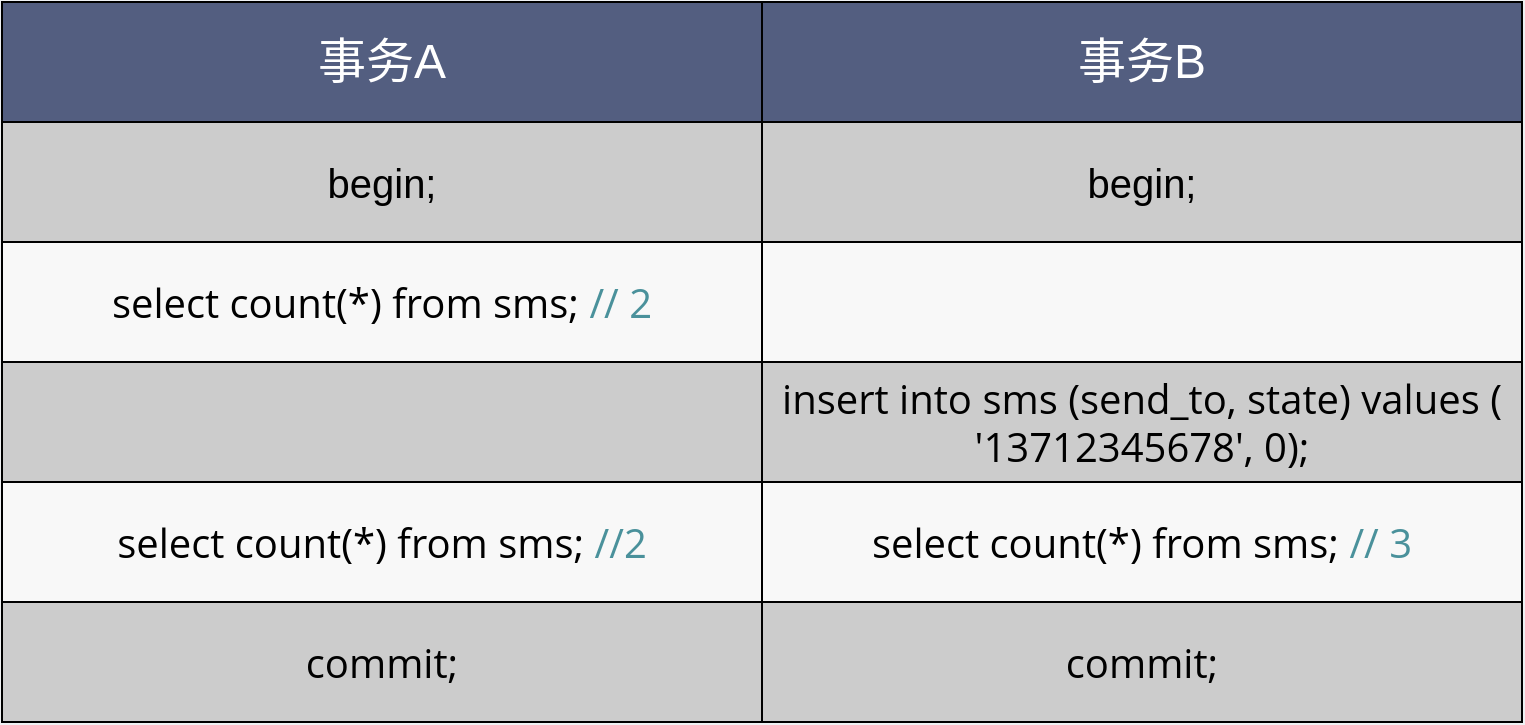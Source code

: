 <mxfile version="19.0.0" type="github"><diagram id="3228e29e-7158-1315-38df-8450db1d8a1d" name="Page-1"><mxGraphModel dx="1236" dy="196" grid="0" gridSize="10" guides="1" tooltips="1" connect="1" arrows="1" fold="1" page="1" pageScale="1" pageWidth="530" pageHeight="470" background="#EFF1F3" math="0" shadow="0"><root><mxCell id="0"/><mxCell id="1" parent="0"/><mxCell id="OGBjxk_xHfaE1EplLFuK-23" value="begin;" style="rounded=0;whiteSpace=wrap;html=1;fillColor=#CCCCCC;gradientColor=none;fontSize=20;labelBackgroundColor=none;fontColor=#000000;" parent="1" vertex="1"><mxGeometry x="150" y="571" width="380" height="60" as="geometry"/></mxCell><mxCell id="OGBjxk_xHfaE1EplLFuK-29" value="&lt;font color=&quot;#ffffff&quot; style=&quot;font-size: 24px;&quot;&gt;事务A&lt;/font&gt;" style="rounded=0;whiteSpace=wrap;html=1;fillColor=#535E80;gradientColor=none;fontSize=24;" parent="1" vertex="1"><mxGeometry x="150" y="511" width="380" height="60" as="geometry"/></mxCell><mxCell id="E5Fr-yn8FIVRKY9gDkfl-8" value="&lt;font color=&quot;#ffffff&quot; style=&quot;font-size: 24px;&quot;&gt;事务B&lt;/font&gt;" style="rounded=0;whiteSpace=wrap;html=1;fillColor=#535E80;gradientColor=none;fontSize=24;" parent="1" vertex="1"><mxGeometry x="530" y="511" width="380" height="60" as="geometry"/></mxCell><mxCell id="E5Fr-yn8FIVRKY9gDkfl-9" value="begin;" style="rounded=0;whiteSpace=wrap;html=1;fillColor=#CCCCCC;gradientColor=none;fontSize=20;labelBackgroundColor=none;fontColor=#000000;" parent="1" vertex="1"><mxGeometry x="530" y="571" width="380" height="60" as="geometry"/></mxCell><mxCell id="E5Fr-yn8FIVRKY9gDkfl-10" value="&lt;span style=&quot;caret-color: rgb(51, 51, 51); font-family: &amp;quot;Open Sans&amp;quot;, &amp;quot;Clear Sans&amp;quot;, &amp;quot;Helvetica Neue&amp;quot;, Helvetica, Arial, &amp;quot;Segoe UI Emoji&amp;quot;, sans-serif; font-size: 20px; text-align: left; text-size-adjust: auto;&quot;&gt;select count(*) from sms; &lt;font color=&quot;#4a919b&quot;&gt;// 2&lt;/font&gt;&lt;/span&gt;" style="rounded=0;whiteSpace=wrap;html=1;fillColor=#F8F8F8;gradientColor=none;fontSize=20;labelBackgroundColor=none;fontColor=#000000;" parent="1" vertex="1"><mxGeometry x="150" y="631" width="380" height="60" as="geometry"/></mxCell><mxCell id="E5Fr-yn8FIVRKY9gDkfl-11" value="" style="rounded=0;whiteSpace=wrap;html=1;fillColor=#F8F8F8;gradientColor=none;fontSize=20;labelBackgroundColor=none;fontColor=#000000;" parent="1" vertex="1"><mxGeometry x="530" y="631" width="380" height="60" as="geometry"/></mxCell><mxCell id="E5Fr-yn8FIVRKY9gDkfl-12" value="" style="rounded=0;whiteSpace=wrap;html=1;fillColor=#CCCCCC;gradientColor=none;fontSize=20;labelBackgroundColor=none;fontColor=#000000;" parent="1" vertex="1"><mxGeometry x="150" y="691" width="380" height="60" as="geometry"/></mxCell><mxCell id="E5Fr-yn8FIVRKY9gDkfl-13" value="&lt;font style=&quot;font-size: 20px;&quot;&gt;&lt;span style=&quot;box-sizing: border-box; caret-color: rgb(51, 51, 51); font-family: &amp;quot;Open Sans&amp;quot;, &amp;quot;Clear Sans&amp;quot;, &amp;quot;Helvetica Neue&amp;quot;, Helvetica, Arial, &amp;quot;Segoe UI Emoji&amp;quot;, sans-serif; text-align: left; text-size-adjust: auto; font-size: 20px;&quot; class=&quot;md-plain md-expand&quot;&gt;insert into&amp;nbsp;&lt;/span&gt;&lt;span style=&quot;box-sizing: border-box; caret-color: rgb(51, 51, 51); font-family: &amp;quot;Open Sans&amp;quot;, &amp;quot;Clear Sans&amp;quot;, &amp;quot;Helvetica Neue&amp;quot;, Helvetica, Arial, &amp;quot;Segoe UI Emoji&amp;quot;, sans-serif; text-align: left; text-size-adjust: auto; font-size: 20px;&quot; class=&quot;md-plain md-expand&quot;&gt;sms&lt;/span&gt;&lt;span style=&quot;box-sizing: border-box; caret-color: rgb(51, 51, 51); font-family: &amp;quot;Open Sans&amp;quot;, &amp;quot;Clear Sans&amp;quot;, &amp;quot;Helvetica Neue&amp;quot;, Helvetica, Arial, &amp;quot;Segoe UI Emoji&amp;quot;, sans-serif; text-align: left; text-size-adjust: auto; font-size: 20px;&quot; class=&quot;md-plain&quot;&gt;&amp;nbsp;(&lt;/span&gt;&lt;span style=&quot;box-sizing: border-box; caret-color: rgb(51, 51, 51); font-family: &amp;quot;Open Sans&amp;quot;, &amp;quot;Clear Sans&amp;quot;, &amp;quot;Helvetica Neue&amp;quot;, Helvetica, Arial, &amp;quot;Segoe UI Emoji&amp;quot;, sans-serif; text-align: left; text-size-adjust: auto; font-size: 20px;&quot; class=&quot;md-plain&quot;&gt;send_to, state)&lt;/span&gt;&lt;span style=&quot;box-sizing: border-box; caret-color: rgb(51, 51, 51); font-family: &amp;quot;Open Sans&amp;quot;, &amp;quot;Clear Sans&amp;quot;, &amp;quot;Helvetica Neue&amp;quot;, Helvetica, Arial, &amp;quot;Segoe UI Emoji&amp;quot;, sans-serif; text-align: left; text-size-adjust: auto; font-size: 20px;&quot; class=&quot;md-plain&quot;&gt;&amp;nbsp;values ( '13712345678', 0);&lt;/span&gt;&lt;/font&gt;" style="rounded=0;whiteSpace=wrap;html=1;fillColor=#CCCCCC;gradientColor=none;fontSize=20;labelBackgroundColor=none;fontColor=#000000;" parent="1" vertex="1"><mxGeometry x="530" y="691" width="380" height="60" as="geometry"/></mxCell><mxCell id="E5Fr-yn8FIVRKY9gDkfl-14" value="&lt;span style=&quot;caret-color: rgb(51, 51, 51); font-family: &amp;quot;Open Sans&amp;quot;, &amp;quot;Clear Sans&amp;quot;, &amp;quot;Helvetica Neue&amp;quot;, Helvetica, Arial, &amp;quot;Segoe UI Emoji&amp;quot;, sans-serif; font-size: 20px; text-align: left; text-size-adjust: auto;&quot;&gt;select count(*) from sms; &lt;font color=&quot;#4a919b&quot;&gt;//2&lt;/font&gt;&lt;/span&gt;" style="rounded=0;whiteSpace=wrap;html=1;fillColor=#F8F8F8;gradientColor=none;fontSize=20;labelBackgroundColor=none;fontColor=#000000;" parent="1" vertex="1"><mxGeometry x="150" y="751" width="380" height="60" as="geometry"/></mxCell><mxCell id="E5Fr-yn8FIVRKY9gDkfl-15" value="&lt;span style=&quot;caret-color: rgb(51, 51, 51); font-family: &amp;quot;Open Sans&amp;quot;, &amp;quot;Clear Sans&amp;quot;, &amp;quot;Helvetica Neue&amp;quot;, Helvetica, Arial, &amp;quot;Segoe UI Emoji&amp;quot;, sans-serif; font-size: 20px; text-align: left; text-size-adjust: auto;&quot;&gt;select count(*) from sms; &lt;font color=&quot;#4a919b&quot;&gt;// 3&lt;/font&gt;&lt;/span&gt;" style="rounded=0;whiteSpace=wrap;html=1;fillColor=#F8F8F8;gradientColor=none;fontSize=20;labelBackgroundColor=none;fontColor=#000000;" parent="1" vertex="1"><mxGeometry x="530" y="751" width="380" height="60" as="geometry"/></mxCell><mxCell id="E5Fr-yn8FIVRKY9gDkfl-16" value="&lt;span style=&quot;caret-color: rgb(51, 51, 51); font-family: &amp;quot;Open Sans&amp;quot;, &amp;quot;Clear Sans&amp;quot;, &amp;quot;Helvetica Neue&amp;quot;, Helvetica, Arial, &amp;quot;Segoe UI Emoji&amp;quot;, sans-serif; font-size: 20px; text-align: left; text-size-adjust: auto;&quot;&gt;commit;&lt;/span&gt;" style="rounded=0;whiteSpace=wrap;html=1;fillColor=#CCCCCC;gradientColor=none;fontSize=20;labelBackgroundColor=none;fontColor=#000000;" parent="1" vertex="1"><mxGeometry x="150" y="811" width="380" height="60" as="geometry"/></mxCell><mxCell id="E5Fr-yn8FIVRKY9gDkfl-17" value="&lt;span style=&quot;caret-color: rgb(51, 51, 51); font-family: &amp;quot;Open Sans&amp;quot;, &amp;quot;Clear Sans&amp;quot;, &amp;quot;Helvetica Neue&amp;quot;, Helvetica, Arial, &amp;quot;Segoe UI Emoji&amp;quot;, sans-serif; font-size: 20px; text-align: left; text-size-adjust: auto;&quot;&gt;commit;&lt;/span&gt;" style="rounded=0;whiteSpace=wrap;html=1;fillColor=#CCCCCC;gradientColor=none;fontSize=20;labelBackgroundColor=none;fontColor=#000000;" parent="1" vertex="1"><mxGeometry x="530" y="811" width="380" height="60" as="geometry"/></mxCell></root></mxGraphModel></diagram></mxfile>